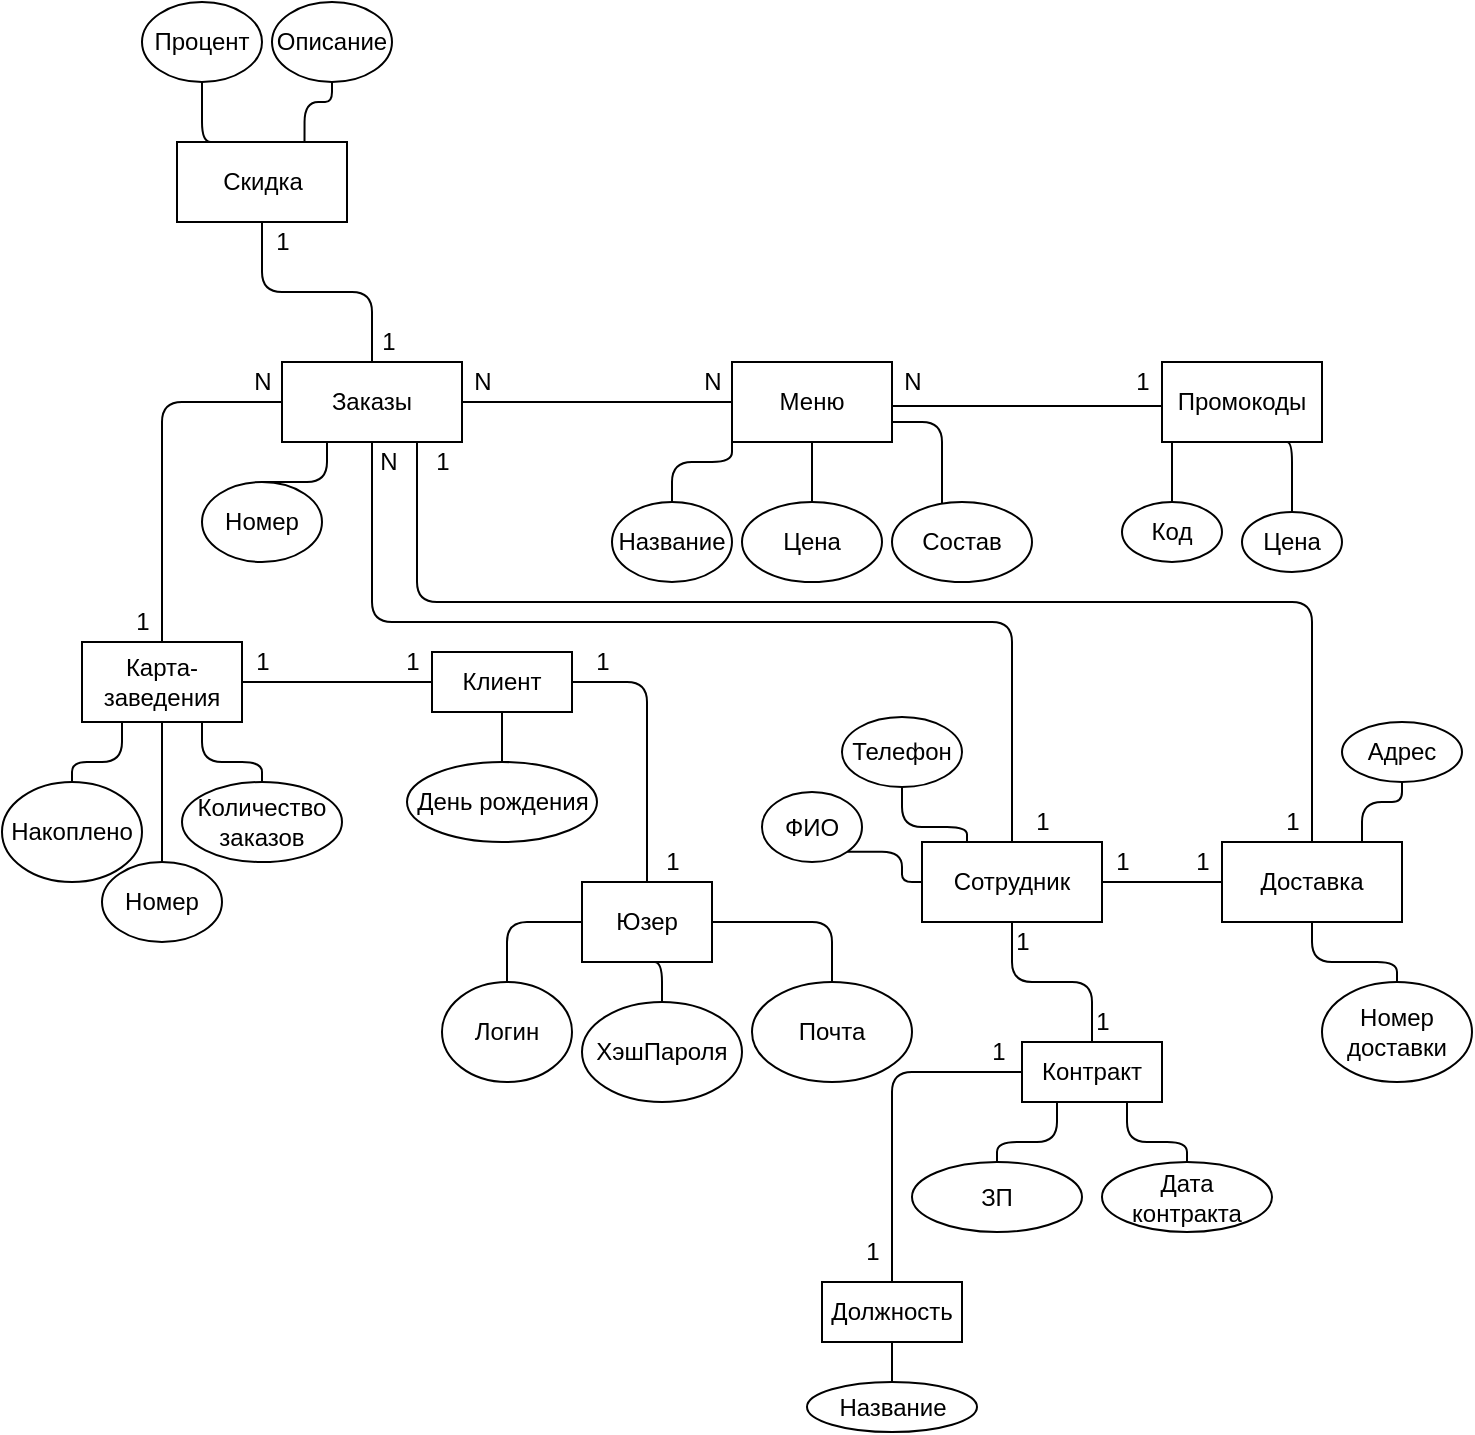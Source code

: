 <mxfile version="14.1.2" type="github">
  <diagram id="0dHdGBZlcimvSgmyDxel" name="Page-1">
    <mxGraphModel dx="948" dy="548" grid="1" gridSize="10" guides="1" tooltips="1" connect="1" arrows="1" fold="1" page="1" pageScale="1" pageWidth="850" pageHeight="1100" math="0" shadow="0">
      <root>
        <mxCell id="0" />
        <mxCell id="1" parent="0" />
        <mxCell id="juQlZwff0E2Timq0JEoc-14" value="" style="edgeStyle=orthogonalEdgeStyle;rounded=0;orthogonalLoop=1;jettySize=auto;html=1;endArrow=none;endFill=0;entryX=0;entryY=0.5;entryDx=0;entryDy=0;" edge="1" parent="1" source="juQlZwff0E2Timq0JEoc-1" target="juQlZwff0E2Timq0JEoc-3">
          <mxGeometry relative="1" as="geometry">
            <mxPoint x="345" y="270" as="targetPoint" />
          </mxGeometry>
        </mxCell>
        <mxCell id="juQlZwff0E2Timq0JEoc-17" style="edgeStyle=orthogonalEdgeStyle;orthogonalLoop=1;jettySize=auto;html=1;exitX=0.25;exitY=1;exitDx=0;exitDy=0;entryX=0.5;entryY=0;entryDx=0;entryDy=0;endArrow=none;endFill=0;rounded=1;" edge="1" parent="1" source="juQlZwff0E2Timq0JEoc-1" target="juQlZwff0E2Timq0JEoc-2">
          <mxGeometry relative="1" as="geometry">
            <Array as="points">
              <mxPoint x="242" y="310" />
            </Array>
          </mxGeometry>
        </mxCell>
        <mxCell id="juQlZwff0E2Timq0JEoc-22" value="" style="edgeStyle=orthogonalEdgeStyle;orthogonalLoop=1;jettySize=auto;html=1;endArrow=none;endFill=0;entryX=0.5;entryY=0;entryDx=0;entryDy=0;rounded=1;" edge="1" parent="1" source="juQlZwff0E2Timq0JEoc-1" target="juQlZwff0E2Timq0JEoc-23">
          <mxGeometry relative="1" as="geometry">
            <mxPoint x="310" y="400" as="targetPoint" />
            <Array as="points">
              <mxPoint x="265" y="380" />
              <mxPoint x="585" y="380" />
            </Array>
          </mxGeometry>
        </mxCell>
        <mxCell id="juQlZwff0E2Timq0JEoc-31" style="edgeStyle=orthogonalEdgeStyle;orthogonalLoop=1;jettySize=auto;html=1;endArrow=none;endFill=0;rounded=1;" edge="1" parent="1" source="juQlZwff0E2Timq0JEoc-1" target="juQlZwff0E2Timq0JEoc-30">
          <mxGeometry relative="1" as="geometry" />
        </mxCell>
        <mxCell id="juQlZwff0E2Timq0JEoc-58" value="" style="edgeStyle=orthogonalEdgeStyle;rounded=1;orthogonalLoop=1;jettySize=auto;html=1;endArrow=none;endFill=0;" edge="1" parent="1" source="juQlZwff0E2Timq0JEoc-1" target="juQlZwff0E2Timq0JEoc-57">
          <mxGeometry relative="1" as="geometry" />
        </mxCell>
        <mxCell id="juQlZwff0E2Timq0JEoc-73" style="edgeStyle=orthogonalEdgeStyle;rounded=1;orthogonalLoop=1;jettySize=auto;html=1;exitX=0.75;exitY=1;exitDx=0;exitDy=0;endArrow=none;endFill=0;" edge="1" parent="1" source="juQlZwff0E2Timq0JEoc-1" target="juQlZwff0E2Timq0JEoc-63">
          <mxGeometry relative="1" as="geometry">
            <Array as="points">
              <mxPoint x="288" y="370" />
              <mxPoint x="735" y="370" />
            </Array>
          </mxGeometry>
        </mxCell>
        <mxCell id="juQlZwff0E2Timq0JEoc-1" value="Заказы" style="rounded=0;whiteSpace=wrap;html=1;" vertex="1" parent="1">
          <mxGeometry x="220" y="250" width="90" height="40" as="geometry" />
        </mxCell>
        <mxCell id="juQlZwff0E2Timq0JEoc-2" value="Номер" style="ellipse;whiteSpace=wrap;html=1;" vertex="1" parent="1">
          <mxGeometry x="180" y="310" width="60" height="40" as="geometry" />
        </mxCell>
        <mxCell id="juQlZwff0E2Timq0JEoc-12" value="" style="edgeStyle=orthogonalEdgeStyle;rounded=0;orthogonalLoop=1;jettySize=auto;html=1;entryX=1.066;entryY=1.1;entryDx=0;entryDy=0;entryPerimeter=0;endArrow=none;endFill=0;" edge="1" parent="1" source="juQlZwff0E2Timq0JEoc-3" target="juQlZwff0E2Timq0JEoc-8">
          <mxGeometry relative="1" as="geometry">
            <mxPoint x="585" y="270" as="targetPoint" />
            <Array as="points">
              <mxPoint x="560" y="272" />
              <mxPoint x="560" y="272" />
            </Array>
          </mxGeometry>
        </mxCell>
        <mxCell id="juQlZwff0E2Timq0JEoc-3" value="Меню" style="rounded=0;whiteSpace=wrap;html=1;" vertex="1" parent="1">
          <mxGeometry x="445" y="250" width="80" height="40" as="geometry" />
        </mxCell>
        <mxCell id="juQlZwff0E2Timq0JEoc-21" value="" style="edgeStyle=orthogonalEdgeStyle;orthogonalLoop=1;jettySize=auto;html=1;endArrow=none;endFill=0;entryX=0;entryY=1;entryDx=0;entryDy=0;rounded=1;" edge="1" parent="1" source="juQlZwff0E2Timq0JEoc-4" target="juQlZwff0E2Timq0JEoc-3">
          <mxGeometry relative="1" as="geometry" />
        </mxCell>
        <mxCell id="juQlZwff0E2Timq0JEoc-4" value="Название" style="ellipse;whiteSpace=wrap;html=1;" vertex="1" parent="1">
          <mxGeometry x="385" y="320" width="60" height="40" as="geometry" />
        </mxCell>
        <mxCell id="juQlZwff0E2Timq0JEoc-19" value="" style="edgeStyle=orthogonalEdgeStyle;orthogonalLoop=1;jettySize=auto;html=1;endArrow=none;endFill=0;rounded=1;" edge="1" parent="1" source="juQlZwff0E2Timq0JEoc-5" target="juQlZwff0E2Timq0JEoc-3">
          <mxGeometry relative="1" as="geometry" />
        </mxCell>
        <mxCell id="juQlZwff0E2Timq0JEoc-5" value="Цена" style="ellipse;whiteSpace=wrap;html=1;" vertex="1" parent="1">
          <mxGeometry x="450" y="320" width="70" height="40" as="geometry" />
        </mxCell>
        <mxCell id="juQlZwff0E2Timq0JEoc-20" style="edgeStyle=orthogonalEdgeStyle;orthogonalLoop=1;jettySize=auto;html=1;endArrow=none;endFill=0;entryX=1;entryY=0.75;entryDx=0;entryDy=0;rounded=1;" edge="1" parent="1" source="juQlZwff0E2Timq0JEoc-6" target="juQlZwff0E2Timq0JEoc-3">
          <mxGeometry relative="1" as="geometry">
            <mxPoint x="560" y="290" as="targetPoint" />
            <Array as="points">
              <mxPoint x="550" y="330" />
              <mxPoint x="550" y="280" />
            </Array>
          </mxGeometry>
        </mxCell>
        <mxCell id="juQlZwff0E2Timq0JEoc-6" value="Состав" style="ellipse;whiteSpace=wrap;html=1;" vertex="1" parent="1">
          <mxGeometry x="525" y="320" width="70" height="40" as="geometry" />
        </mxCell>
        <mxCell id="juQlZwff0E2Timq0JEoc-27" value="" style="edgeStyle=orthogonalEdgeStyle;orthogonalLoop=1;jettySize=auto;html=1;endArrow=none;endFill=0;rounded=1;" edge="1" parent="1" source="juQlZwff0E2Timq0JEoc-7" target="juQlZwff0E2Timq0JEoc-26">
          <mxGeometry relative="1" as="geometry">
            <Array as="points">
              <mxPoint x="665" y="300" />
              <mxPoint x="665" y="300" />
            </Array>
          </mxGeometry>
        </mxCell>
        <mxCell id="juQlZwff0E2Timq0JEoc-28" style="edgeStyle=orthogonalEdgeStyle;orthogonalLoop=1;jettySize=auto;html=1;exitX=0.75;exitY=1;exitDx=0;exitDy=0;endArrow=none;endFill=0;entryX=0.5;entryY=0;entryDx=0;entryDy=0;rounded=1;" edge="1" parent="1" source="juQlZwff0E2Timq0JEoc-7" target="juQlZwff0E2Timq0JEoc-29">
          <mxGeometry relative="1" as="geometry">
            <mxPoint x="740" y="330" as="targetPoint" />
          </mxGeometry>
        </mxCell>
        <mxCell id="juQlZwff0E2Timq0JEoc-7" value="Промокоды" style="rounded=0;whiteSpace=wrap;html=1;" vertex="1" parent="1">
          <mxGeometry x="660" y="250" width="80" height="40" as="geometry" />
        </mxCell>
        <mxCell id="juQlZwff0E2Timq0JEoc-8" value="1" style="text;html=1;align=center;verticalAlign=middle;resizable=0;points=[];autosize=1;" vertex="1" parent="1">
          <mxGeometry x="640" y="250" width="20" height="20" as="geometry" />
        </mxCell>
        <mxCell id="juQlZwff0E2Timq0JEoc-9" value="N" style="text;html=1;align=center;verticalAlign=middle;resizable=0;points=[];autosize=1;" vertex="1" parent="1">
          <mxGeometry x="525" y="250" width="20" height="20" as="geometry" />
        </mxCell>
        <mxCell id="juQlZwff0E2Timq0JEoc-15" value="N" style="text;html=1;align=center;verticalAlign=middle;resizable=0;points=[];autosize=1;" vertex="1" parent="1">
          <mxGeometry x="425" y="250" width="20" height="20" as="geometry" />
        </mxCell>
        <mxCell id="juQlZwff0E2Timq0JEoc-16" value="N" style="text;html=1;align=center;verticalAlign=middle;resizable=0;points=[];autosize=1;" vertex="1" parent="1">
          <mxGeometry x="310" y="250" width="20" height="20" as="geometry" />
        </mxCell>
        <mxCell id="juQlZwff0E2Timq0JEoc-79" value="" style="edgeStyle=orthogonalEdgeStyle;rounded=1;orthogonalLoop=1;jettySize=auto;html=1;endArrow=none;endFill=0;" edge="1" parent="1" source="juQlZwff0E2Timq0JEoc-23" target="juQlZwff0E2Timq0JEoc-78">
          <mxGeometry relative="1" as="geometry" />
        </mxCell>
        <mxCell id="juQlZwff0E2Timq0JEoc-23" value="Сотрудник" style="rounded=0;whiteSpace=wrap;html=1;" vertex="1" parent="1">
          <mxGeometry x="540" y="490" width="90" height="40" as="geometry" />
        </mxCell>
        <mxCell id="juQlZwff0E2Timq0JEoc-24" value="N" style="text;html=1;align=center;verticalAlign=middle;resizable=0;points=[];autosize=1;" vertex="1" parent="1">
          <mxGeometry x="262.5" y="290" width="20" height="20" as="geometry" />
        </mxCell>
        <mxCell id="juQlZwff0E2Timq0JEoc-25" value="1" style="text;html=1;align=center;verticalAlign=middle;resizable=0;points=[];autosize=1;" vertex="1" parent="1">
          <mxGeometry x="590" y="470" width="20" height="20" as="geometry" />
        </mxCell>
        <mxCell id="juQlZwff0E2Timq0JEoc-26" value="Код" style="ellipse;whiteSpace=wrap;html=1;rounded=0;" vertex="1" parent="1">
          <mxGeometry x="640" y="320" width="50" height="30" as="geometry" />
        </mxCell>
        <mxCell id="juQlZwff0E2Timq0JEoc-29" value="Цена" style="ellipse;whiteSpace=wrap;html=1;rounded=0;" vertex="1" parent="1">
          <mxGeometry x="700" y="325" width="50" height="30" as="geometry" />
        </mxCell>
        <mxCell id="juQlZwff0E2Timq0JEoc-37" style="edgeStyle=orthogonalEdgeStyle;rounded=1;orthogonalLoop=1;jettySize=auto;html=1;endArrow=none;endFill=0;" edge="1" parent="1" source="juQlZwff0E2Timq0JEoc-30" target="juQlZwff0E2Timq0JEoc-34">
          <mxGeometry relative="1" as="geometry" />
        </mxCell>
        <mxCell id="juQlZwff0E2Timq0JEoc-38" style="edgeStyle=orthogonalEdgeStyle;rounded=1;orthogonalLoop=1;jettySize=auto;html=1;exitX=0.75;exitY=1;exitDx=0;exitDy=0;endArrow=none;endFill=0;" edge="1" parent="1" source="juQlZwff0E2Timq0JEoc-30" target="juQlZwff0E2Timq0JEoc-35">
          <mxGeometry relative="1" as="geometry" />
        </mxCell>
        <mxCell id="juQlZwff0E2Timq0JEoc-39" style="edgeStyle=orthogonalEdgeStyle;rounded=1;orthogonalLoop=1;jettySize=auto;html=1;exitX=0.25;exitY=1;exitDx=0;exitDy=0;endArrow=none;endFill=0;" edge="1" parent="1" source="juQlZwff0E2Timq0JEoc-30" target="juQlZwff0E2Timq0JEoc-36">
          <mxGeometry relative="1" as="geometry" />
        </mxCell>
        <mxCell id="juQlZwff0E2Timq0JEoc-41" value="" style="edgeStyle=orthogonalEdgeStyle;rounded=1;orthogonalLoop=1;jettySize=auto;html=1;endArrow=none;endFill=0;" edge="1" parent="1" source="juQlZwff0E2Timq0JEoc-30" target="juQlZwff0E2Timq0JEoc-40">
          <mxGeometry relative="1" as="geometry" />
        </mxCell>
        <mxCell id="juQlZwff0E2Timq0JEoc-30" value="Карта-заведения" style="rounded=0;whiteSpace=wrap;html=1;" vertex="1" parent="1">
          <mxGeometry x="120" y="390" width="80" height="40" as="geometry" />
        </mxCell>
        <mxCell id="juQlZwff0E2Timq0JEoc-32" value="N" style="text;html=1;align=center;verticalAlign=middle;resizable=0;points=[];autosize=1;" vertex="1" parent="1">
          <mxGeometry x="200" y="250" width="20" height="20" as="geometry" />
        </mxCell>
        <mxCell id="juQlZwff0E2Timq0JEoc-33" value="1" style="text;html=1;align=center;verticalAlign=middle;resizable=0;points=[];autosize=1;" vertex="1" parent="1">
          <mxGeometry x="140" y="370" width="20" height="20" as="geometry" />
        </mxCell>
        <mxCell id="juQlZwff0E2Timq0JEoc-34" value="Номер" style="ellipse;whiteSpace=wrap;html=1;" vertex="1" parent="1">
          <mxGeometry x="130" y="500" width="60" height="40" as="geometry" />
        </mxCell>
        <mxCell id="juQlZwff0E2Timq0JEoc-35" value="Количество&lt;br&gt;заказов" style="ellipse;whiteSpace=wrap;html=1;" vertex="1" parent="1">
          <mxGeometry x="170" y="460" width="80" height="40" as="geometry" />
        </mxCell>
        <mxCell id="juQlZwff0E2Timq0JEoc-36" value="Накоплено" style="ellipse;whiteSpace=wrap;html=1;" vertex="1" parent="1">
          <mxGeometry x="80" y="460" width="70" height="50" as="geometry" />
        </mxCell>
        <mxCell id="juQlZwff0E2Timq0JEoc-45" style="edgeStyle=orthogonalEdgeStyle;rounded=1;orthogonalLoop=1;jettySize=auto;html=1;exitX=0.5;exitY=1;exitDx=0;exitDy=0;endArrow=none;endFill=0;" edge="1" parent="1" source="juQlZwff0E2Timq0JEoc-40" target="juQlZwff0E2Timq0JEoc-44">
          <mxGeometry relative="1" as="geometry" />
        </mxCell>
        <mxCell id="juQlZwff0E2Timq0JEoc-47" value="" style="edgeStyle=orthogonalEdgeStyle;rounded=1;orthogonalLoop=1;jettySize=auto;html=1;endArrow=none;endFill=0;" edge="1" parent="1" source="juQlZwff0E2Timq0JEoc-40" target="juQlZwff0E2Timq0JEoc-46">
          <mxGeometry relative="1" as="geometry" />
        </mxCell>
        <mxCell id="juQlZwff0E2Timq0JEoc-40" value="Клиент" style="whiteSpace=wrap;html=1;rounded=0;" vertex="1" parent="1">
          <mxGeometry x="295" y="395" width="70" height="30" as="geometry" />
        </mxCell>
        <mxCell id="juQlZwff0E2Timq0JEoc-42" value="1" style="text;html=1;align=center;verticalAlign=middle;resizable=0;points=[];autosize=1;" vertex="1" parent="1">
          <mxGeometry x="275" y="390" width="20" height="20" as="geometry" />
        </mxCell>
        <mxCell id="juQlZwff0E2Timq0JEoc-43" value="1" style="text;html=1;align=center;verticalAlign=middle;resizable=0;points=[];autosize=1;" vertex="1" parent="1">
          <mxGeometry x="200" y="390" width="20" height="20" as="geometry" />
        </mxCell>
        <mxCell id="juQlZwff0E2Timq0JEoc-44" value="День рождения" style="ellipse;whiteSpace=wrap;html=1;" vertex="1" parent="1">
          <mxGeometry x="282.5" y="450" width="95" height="40" as="geometry" />
        </mxCell>
        <mxCell id="juQlZwff0E2Timq0JEoc-49" value="" style="edgeStyle=orthogonalEdgeStyle;rounded=1;orthogonalLoop=1;jettySize=auto;html=1;endArrow=none;endFill=0;" edge="1" parent="1" source="juQlZwff0E2Timq0JEoc-46" target="juQlZwff0E2Timq0JEoc-48">
          <mxGeometry relative="1" as="geometry" />
        </mxCell>
        <mxCell id="juQlZwff0E2Timq0JEoc-53" style="edgeStyle=orthogonalEdgeStyle;rounded=1;orthogonalLoop=1;jettySize=auto;html=1;exitX=0.5;exitY=1;exitDx=0;exitDy=0;entryX=0.5;entryY=0;entryDx=0;entryDy=0;endArrow=none;endFill=0;" edge="1" parent="1" source="juQlZwff0E2Timq0JEoc-46" target="juQlZwff0E2Timq0JEoc-52">
          <mxGeometry relative="1" as="geometry" />
        </mxCell>
        <mxCell id="juQlZwff0E2Timq0JEoc-54" style="edgeStyle=orthogonalEdgeStyle;rounded=1;orthogonalLoop=1;jettySize=auto;html=1;endArrow=none;endFill=0;entryX=0.5;entryY=0;entryDx=0;entryDy=0;" edge="1" parent="1" source="juQlZwff0E2Timq0JEoc-46" target="juQlZwff0E2Timq0JEoc-55">
          <mxGeometry relative="1" as="geometry">
            <mxPoint x="480" y="560" as="targetPoint" />
          </mxGeometry>
        </mxCell>
        <mxCell id="juQlZwff0E2Timq0JEoc-46" value="Юзер" style="whiteSpace=wrap;html=1;rounded=0;" vertex="1" parent="1">
          <mxGeometry x="370" y="510" width="65" height="40" as="geometry" />
        </mxCell>
        <mxCell id="juQlZwff0E2Timq0JEoc-48" value="Логин" style="ellipse;whiteSpace=wrap;html=1;rounded=0;" vertex="1" parent="1">
          <mxGeometry x="300" y="560" width="65" height="50" as="geometry" />
        </mxCell>
        <mxCell id="juQlZwff0E2Timq0JEoc-50" value="1" style="text;html=1;align=center;verticalAlign=middle;resizable=0;points=[];autosize=1;" vertex="1" parent="1">
          <mxGeometry x="370" y="390" width="20" height="20" as="geometry" />
        </mxCell>
        <mxCell id="juQlZwff0E2Timq0JEoc-51" value="1" style="text;html=1;align=center;verticalAlign=middle;resizable=0;points=[];autosize=1;" vertex="1" parent="1">
          <mxGeometry x="405" y="490" width="20" height="20" as="geometry" />
        </mxCell>
        <mxCell id="juQlZwff0E2Timq0JEoc-52" value="ХэшПароля" style="ellipse;whiteSpace=wrap;html=1;rounded=0;" vertex="1" parent="1">
          <mxGeometry x="370" y="570" width="80" height="50" as="geometry" />
        </mxCell>
        <mxCell id="juQlZwff0E2Timq0JEoc-55" value="Почта" style="ellipse;whiteSpace=wrap;html=1;rounded=0;" vertex="1" parent="1">
          <mxGeometry x="455" y="560" width="80" height="50" as="geometry" />
        </mxCell>
        <mxCell id="juQlZwff0E2Timq0JEoc-70" style="edgeStyle=orthogonalEdgeStyle;rounded=1;orthogonalLoop=1;jettySize=auto;html=1;exitX=0.75;exitY=0;exitDx=0;exitDy=0;endArrow=none;endFill=0;" edge="1" parent="1" source="juQlZwff0E2Timq0JEoc-57" target="juQlZwff0E2Timq0JEoc-62">
          <mxGeometry relative="1" as="geometry" />
        </mxCell>
        <mxCell id="juQlZwff0E2Timq0JEoc-71" style="edgeStyle=orthogonalEdgeStyle;rounded=1;orthogonalLoop=1;jettySize=auto;html=1;exitX=0.25;exitY=0;exitDx=0;exitDy=0;entryX=0.5;entryY=1;entryDx=0;entryDy=0;endArrow=none;endFill=0;" edge="1" parent="1" source="juQlZwff0E2Timq0JEoc-57" target="juQlZwff0E2Timq0JEoc-61">
          <mxGeometry relative="1" as="geometry" />
        </mxCell>
        <mxCell id="juQlZwff0E2Timq0JEoc-57" value="Скидка" style="whiteSpace=wrap;html=1;rounded=0;" vertex="1" parent="1">
          <mxGeometry x="167.5" y="140" width="85" height="40" as="geometry" />
        </mxCell>
        <mxCell id="juQlZwff0E2Timq0JEoc-59" value="1" style="text;html=1;align=center;verticalAlign=middle;resizable=0;points=[];autosize=1;" vertex="1" parent="1">
          <mxGeometry x="262.5" y="230" width="20" height="20" as="geometry" />
        </mxCell>
        <mxCell id="juQlZwff0E2Timq0JEoc-60" value="1" style="text;html=1;align=center;verticalAlign=middle;resizable=0;points=[];autosize=1;" vertex="1" parent="1">
          <mxGeometry x="210" y="180" width="20" height="20" as="geometry" />
        </mxCell>
        <mxCell id="juQlZwff0E2Timq0JEoc-61" value="Процент" style="ellipse;whiteSpace=wrap;html=1;" vertex="1" parent="1">
          <mxGeometry x="150" y="70" width="60" height="40" as="geometry" />
        </mxCell>
        <mxCell id="juQlZwff0E2Timq0JEoc-62" value="Описание" style="ellipse;whiteSpace=wrap;html=1;" vertex="1" parent="1">
          <mxGeometry x="215" y="70" width="60" height="40" as="geometry" />
        </mxCell>
        <mxCell id="juQlZwff0E2Timq0JEoc-66" value="" style="edgeStyle=orthogonalEdgeStyle;rounded=1;orthogonalLoop=1;jettySize=auto;html=1;endArrow=none;endFill=0;" edge="1" parent="1" source="juQlZwff0E2Timq0JEoc-63" target="juQlZwff0E2Timq0JEoc-65">
          <mxGeometry relative="1" as="geometry">
            <Array as="points">
              <mxPoint x="760" y="470" />
              <mxPoint x="780" y="470" />
            </Array>
          </mxGeometry>
        </mxCell>
        <mxCell id="juQlZwff0E2Timq0JEoc-67" style="edgeStyle=orthogonalEdgeStyle;rounded=1;orthogonalLoop=1;jettySize=auto;html=1;endArrow=none;endFill=0;" edge="1" parent="1" source="juQlZwff0E2Timq0JEoc-63" target="juQlZwff0E2Timq0JEoc-23">
          <mxGeometry relative="1" as="geometry" />
        </mxCell>
        <mxCell id="juQlZwff0E2Timq0JEoc-69" value="" style="edgeStyle=orthogonalEdgeStyle;rounded=1;orthogonalLoop=1;jettySize=auto;html=1;endArrow=none;endFill=0;" edge="1" parent="1" source="juQlZwff0E2Timq0JEoc-63" target="juQlZwff0E2Timq0JEoc-68">
          <mxGeometry relative="1" as="geometry" />
        </mxCell>
        <mxCell id="juQlZwff0E2Timq0JEoc-63" value="Доставка" style="rounded=0;whiteSpace=wrap;html=1;" vertex="1" parent="1">
          <mxGeometry x="690" y="490" width="90" height="40" as="geometry" />
        </mxCell>
        <mxCell id="juQlZwff0E2Timq0JEoc-65" value="Адрес" style="ellipse;whiteSpace=wrap;html=1;rounded=0;" vertex="1" parent="1">
          <mxGeometry x="750" y="430" width="60" height="30" as="geometry" />
        </mxCell>
        <mxCell id="juQlZwff0E2Timq0JEoc-68" value="Номер доставки" style="ellipse;whiteSpace=wrap;html=1;rounded=0;" vertex="1" parent="1">
          <mxGeometry x="740" y="560" width="75" height="50" as="geometry" />
        </mxCell>
        <mxCell id="juQlZwff0E2Timq0JEoc-74" value="1" style="text;html=1;align=center;verticalAlign=middle;resizable=0;points=[];autosize=1;" vertex="1" parent="1">
          <mxGeometry x="290" y="290" width="20" height="20" as="geometry" />
        </mxCell>
        <mxCell id="juQlZwff0E2Timq0JEoc-75" value="1" style="text;html=1;align=center;verticalAlign=middle;resizable=0;points=[];autosize=1;" vertex="1" parent="1">
          <mxGeometry x="715" y="470" width="20" height="20" as="geometry" />
        </mxCell>
        <mxCell id="juQlZwff0E2Timq0JEoc-76" value="1" style="text;html=1;align=center;verticalAlign=middle;resizable=0;points=[];autosize=1;" vertex="1" parent="1">
          <mxGeometry x="670" y="490" width="20" height="20" as="geometry" />
        </mxCell>
        <mxCell id="juQlZwff0E2Timq0JEoc-77" value="1" style="text;html=1;align=center;verticalAlign=middle;resizable=0;points=[];autosize=1;" vertex="1" parent="1">
          <mxGeometry x="630" y="490" width="20" height="20" as="geometry" />
        </mxCell>
        <mxCell id="juQlZwff0E2Timq0JEoc-87" value="" style="edgeStyle=orthogonalEdgeStyle;rounded=1;orthogonalLoop=1;jettySize=auto;html=1;endArrow=none;endFill=0;exitX=0.75;exitY=1;exitDx=0;exitDy=0;" edge="1" parent="1" source="juQlZwff0E2Timq0JEoc-78" target="juQlZwff0E2Timq0JEoc-86">
          <mxGeometry relative="1" as="geometry" />
        </mxCell>
        <mxCell id="juQlZwff0E2Timq0JEoc-90" style="edgeStyle=orthogonalEdgeStyle;rounded=1;orthogonalLoop=1;jettySize=auto;html=1;exitX=0.25;exitY=1;exitDx=0;exitDy=0;endArrow=none;endFill=0;entryX=0.5;entryY=0;entryDx=0;entryDy=0;" edge="1" parent="1" source="juQlZwff0E2Timq0JEoc-78" target="juQlZwff0E2Timq0JEoc-91">
          <mxGeometry relative="1" as="geometry">
            <mxPoint x="600" y="670" as="targetPoint" />
          </mxGeometry>
        </mxCell>
        <mxCell id="juQlZwff0E2Timq0JEoc-92" style="edgeStyle=orthogonalEdgeStyle;rounded=1;orthogonalLoop=1;jettySize=auto;html=1;endArrow=none;endFill=0;" edge="1" parent="1" source="juQlZwff0E2Timq0JEoc-78" target="juQlZwff0E2Timq0JEoc-93">
          <mxGeometry relative="1" as="geometry">
            <mxPoint x="520" y="720" as="targetPoint" />
          </mxGeometry>
        </mxCell>
        <mxCell id="juQlZwff0E2Timq0JEoc-78" value="Контракт" style="whiteSpace=wrap;html=1;rounded=0;" vertex="1" parent="1">
          <mxGeometry x="590" y="590" width="70" height="30" as="geometry" />
        </mxCell>
        <mxCell id="juQlZwff0E2Timq0JEoc-83" style="edgeStyle=orthogonalEdgeStyle;rounded=1;orthogonalLoop=1;jettySize=auto;html=1;exitX=1;exitY=1;exitDx=0;exitDy=0;entryX=0;entryY=0.5;entryDx=0;entryDy=0;endArrow=none;endFill=0;" edge="1" parent="1" source="juQlZwff0E2Timq0JEoc-80" target="juQlZwff0E2Timq0JEoc-23">
          <mxGeometry relative="1" as="geometry" />
        </mxCell>
        <mxCell id="juQlZwff0E2Timq0JEoc-80" value="ФИО" style="ellipse;whiteSpace=wrap;html=1;rounded=0;" vertex="1" parent="1">
          <mxGeometry x="460" y="465" width="50" height="35" as="geometry" />
        </mxCell>
        <mxCell id="juQlZwff0E2Timq0JEoc-82" style="edgeStyle=orthogonalEdgeStyle;rounded=1;orthogonalLoop=1;jettySize=auto;html=1;exitX=0.5;exitY=1;exitDx=0;exitDy=0;entryX=0.25;entryY=0;entryDx=0;entryDy=0;endArrow=none;endFill=0;" edge="1" parent="1" source="juQlZwff0E2Timq0JEoc-81" target="juQlZwff0E2Timq0JEoc-23">
          <mxGeometry relative="1" as="geometry" />
        </mxCell>
        <mxCell id="juQlZwff0E2Timq0JEoc-81" value="Телефон" style="ellipse;whiteSpace=wrap;html=1;rounded=0;" vertex="1" parent="1">
          <mxGeometry x="500" y="427.5" width="60" height="35" as="geometry" />
        </mxCell>
        <mxCell id="juQlZwff0E2Timq0JEoc-84" value="1" style="text;html=1;align=center;verticalAlign=middle;resizable=0;points=[];autosize=1;" vertex="1" parent="1">
          <mxGeometry x="580" y="530" width="20" height="20" as="geometry" />
        </mxCell>
        <mxCell id="juQlZwff0E2Timq0JEoc-85" value="1" style="text;html=1;align=center;verticalAlign=middle;resizable=0;points=[];autosize=1;" vertex="1" parent="1">
          <mxGeometry x="620" y="570" width="20" height="20" as="geometry" />
        </mxCell>
        <mxCell id="juQlZwff0E2Timq0JEoc-86" value="Дата контракта" style="ellipse;whiteSpace=wrap;html=1;rounded=0;" vertex="1" parent="1">
          <mxGeometry x="630" y="650" width="85" height="35" as="geometry" />
        </mxCell>
        <mxCell id="juQlZwff0E2Timq0JEoc-91" value="ЗП" style="ellipse;whiteSpace=wrap;html=1;rounded=0;" vertex="1" parent="1">
          <mxGeometry x="535" y="650" width="85" height="35" as="geometry" />
        </mxCell>
        <mxCell id="juQlZwff0E2Timq0JEoc-95" value="" style="edgeStyle=orthogonalEdgeStyle;rounded=1;orthogonalLoop=1;jettySize=auto;html=1;endArrow=none;endFill=0;" edge="1" parent="1" source="juQlZwff0E2Timq0JEoc-93" target="juQlZwff0E2Timq0JEoc-94">
          <mxGeometry relative="1" as="geometry" />
        </mxCell>
        <mxCell id="juQlZwff0E2Timq0JEoc-93" value="Должность" style="whiteSpace=wrap;html=1;rounded=0;" vertex="1" parent="1">
          <mxGeometry x="490" y="710" width="70" height="30" as="geometry" />
        </mxCell>
        <mxCell id="juQlZwff0E2Timq0JEoc-94" value="Название" style="ellipse;whiteSpace=wrap;html=1;rounded=0;" vertex="1" parent="1">
          <mxGeometry x="482.5" y="760" width="85" height="25" as="geometry" />
        </mxCell>
        <mxCell id="juQlZwff0E2Timq0JEoc-96" value="1" style="text;html=1;align=center;verticalAlign=middle;resizable=0;points=[];autosize=1;" vertex="1" parent="1">
          <mxGeometry x="505" y="685" width="20" height="20" as="geometry" />
        </mxCell>
        <mxCell id="juQlZwff0E2Timq0JEoc-97" value="1" style="text;html=1;align=center;verticalAlign=middle;resizable=0;points=[];autosize=1;" vertex="1" parent="1">
          <mxGeometry x="567.5" y="585" width="20" height="20" as="geometry" />
        </mxCell>
      </root>
    </mxGraphModel>
  </diagram>
</mxfile>
